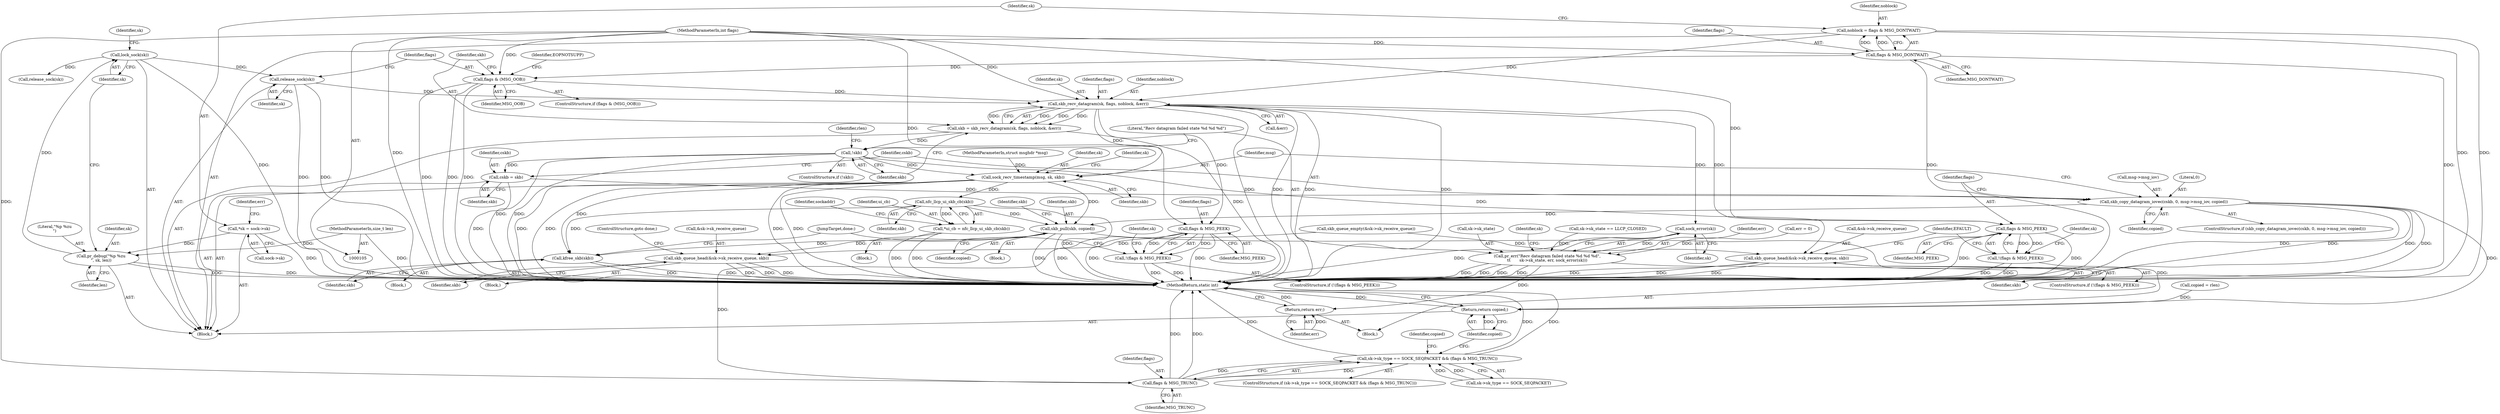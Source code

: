 digraph "0_linux_f3d3342602f8bcbf37d7c46641cb9bca7618eb1c_24@API" {
"1000166" [label="(Call,skb_recv_datagram(sk, flags, noblock, &err))"];
"1000155" [label="(Call,release_sock(sk))"];
"1000136" [label="(Call,lock_sock(sk))"];
"1000132" [label="(Call,pr_debug(\"%p %zu\n\", sk, len))"];
"1000119" [label="(Call,*sk = sock->sk)"];
"1000109" [label="(MethodParameterIn,size_t len)"];
"1000158" [label="(Call,flags & (MSG_OOB))"];
"1000115" [label="(Call,flags & MSG_DONTWAIT)"];
"1000110" [label="(MethodParameterIn,int flags)"];
"1000113" [label="(Call,noblock = flags & MSG_DONTWAIT)"];
"1000164" [label="(Call,skb = skb_recv_datagram(sk, flags, noblock, &err))"];
"1000173" [label="(Call,!skb)"];
"1000199" [label="(Call,cskb = skb)"];
"1000203" [label="(Call,skb_copy_datagram_iovec(cskb, 0, msg->msg_iov, copied))"];
"1000322" [label="(Call,skb_pull(skb, copied))"];
"1000330" [label="(Call,skb_queue_head(&sk->sk_receive_queue, skb))"];
"1000337" [label="(Call,kfree_skb(skb))"];
"1000353" [label="(Return,return copied;)"];
"1000216" [label="(Call,skb_queue_head(&sk->sk_receive_queue, skb))"];
"1000225" [label="(Call,sock_recv_timestamp(msg, sk, skb))"];
"1000243" [label="(Call,nfc_llcp_ui_skb_cb(skb))"];
"1000241" [label="(Call,*ui_cb = nfc_llcp_ui_skb_cb(skb))"];
"1000182" [label="(Call,sock_error(sk))"];
"1000176" [label="(Call,pr_err(\"Recv datagram failed state %d %d %d\",\n\t\t       sk->sk_state, err, sock_error(sk)))"];
"1000192" [label="(Return,return err;)"];
"1000213" [label="(Call,flags & MSG_PEEK)"];
"1000212" [label="(Call,!(flags & MSG_PEEK))"];
"1000299" [label="(Call,flags & MSG_PEEK)"];
"1000298" [label="(Call,!(flags & MSG_PEEK))"];
"1000347" [label="(Call,flags & MSG_TRUNC)"];
"1000341" [label="(Call,sk->sk_type == SOCK_SEQPACKET && (flags & MSG_TRUNC))"];
"1000166" [label="(Call,skb_recv_datagram(sk, flags, noblock, &err))"];
"1000219" [label="(Identifier,sk)"];
"1000121" [label="(Call,sock->sk)"];
"1000321" [label="(Block,)"];
"1000203" [label="(Call,skb_copy_datagram_iovec(cskb, 0, msg->msg_iov, copied))"];
"1000221" [label="(Identifier,skb)"];
"1000242" [label="(Identifier,ui_cb)"];
"1000130" [label="(Identifier,err)"];
"1000168" [label="(Identifier,flags)"];
"1000214" [label="(Identifier,flags)"];
"1000217" [label="(Call,&sk->sk_receive_queue)"];
"1000113" [label="(Call,noblock = flags & MSG_DONTWAIT)"];
"1000192" [label="(Return,return err;)"];
"1000115" [label="(Call,flags & MSG_DONTWAIT)"];
"1000135" [label="(Identifier,len)"];
"1000169" [label="(Identifier,noblock)"];
"1000170" [label="(Call,&err)"];
"1000331" [label="(Call,&sk->sk_receive_queue)"];
"1000351" [label="(Identifier,copied)"];
"1000209" [label="(Identifier,copied)"];
"1000323" [label="(Identifier,skb)"];
"1000195" [label="(Identifier,rlen)"];
"1000165" [label="(Identifier,skb)"];
"1000132" [label="(Call,pr_debug(\"%p %zu\n\", sk, len))"];
"1000167" [label="(Identifier,sk)"];
"1000178" [label="(Call,sk->sk_state)"];
"1000164" [label="(Call,skb = skb_recv_datagram(sk, flags, noblock, &err))"];
"1000353" [label="(Return,return copied;)"];
"1000307" [label="(Identifier,sk)"];
"1000134" [label="(Identifier,sk)"];
"1000226" [label="(Identifier,msg)"];
"1000187" [label="(Identifier,sk)"];
"1000177" [label="(Literal,\"Recv datagram failed state %d %d %d\")"];
"1000212" [label="(Call,!(flags & MSG_PEEK))"];
"1000322" [label="(Call,skb_pull(skb, copied))"];
"1000244" [label="(Identifier,skb)"];
"1000111" [label="(Block,)"];
"1000330" [label="(Call,skb_queue_head(&sk->sk_receive_queue, skb))"];
"1000140" [label="(Call,sk->sk_state == LLCP_CLOSED)"];
"1000155" [label="(Call,release_sock(sk))"];
"1000172" [label="(ControlStructure,if (!skb))"];
"1000158" [label="(Call,flags & (MSG_OOB))"];
"1000241" [label="(Call,*ui_cb = nfc_llcp_ui_skb_cb(skb))"];
"1000349" [label="(Identifier,MSG_TRUNC)"];
"1000182" [label="(Call,sock_error(sk))"];
"1000348" [label="(Identifier,flags)"];
"1000183" [label="(Identifier,sk)"];
"1000200" [label="(Identifier,cskb)"];
"1000114" [label="(Identifier,noblock)"];
"1000336" [label="(ControlStructure,goto done;)"];
"1000205" [label="(Literal,0)"];
"1000136" [label="(Call,lock_sock(sk))"];
"1000120" [label="(Identifier,sk)"];
"1000224" [label="(Identifier,EFAULT)"];
"1000157" [label="(ControlStructure,if (flags & (MSG_OOB)))"];
"1000116" [label="(Identifier,flags)"];
"1000340" [label="(ControlStructure,if (sk->sk_type == SOCK_SEQPACKET && (flags & MSG_TRUNC)))"];
"1000302" [label="(Block,)"];
"1000297" [label="(ControlStructure,if (!(flags & MSG_PEEK)))"];
"1000156" [label="(Identifier,sk)"];
"1000327" [label="(Identifier,skb)"];
"1000300" [label="(Identifier,flags)"];
"1000110" [label="(MethodParameterIn,int flags)"];
"1000206" [label="(Call,msg->msg_iov)"];
"1000239" [label="(Block,)"];
"1000354" [label="(Identifier,copied)"];
"1000142" [label="(Identifier,sk)"];
"1000299" [label="(Call,flags & MSG_PEEK)"];
"1000335" [label="(Identifier,skb)"];
"1000137" [label="(Identifier,sk)"];
"1000181" [label="(Identifier,err)"];
"1000329" [label="(Block,)"];
"1000324" [label="(Identifier,copied)"];
"1000301" [label="(Identifier,MSG_PEEK)"];
"1000151" [label="(Call,release_sock(sk))"];
"1000228" [label="(Identifier,skb)"];
"1000108" [label="(MethodParameterIn,struct msghdr *msg)"];
"1000227" [label="(Identifier,sk)"];
"1000342" [label="(Call,sk->sk_type == SOCK_SEQPACKET)"];
"1000160" [label="(Identifier,MSG_OOB)"];
"1000201" [label="(Identifier,skb)"];
"1000243" [label="(Call,nfc_llcp_ui_skb_cb(skb))"];
"1000341" [label="(Call,sk->sk_type == SOCK_SEQPACKET && (flags & MSG_TRUNC))"];
"1000119" [label="(Call,*sk = sock->sk)"];
"1000199" [label="(Call,cskb = skb)"];
"1000338" [label="(Identifier,skb)"];
"1000204" [label="(Identifier,cskb)"];
"1000176" [label="(Call,pr_err(\"Recv datagram failed state %d %d %d\",\n\t\t       sk->sk_state, err, sock_error(sk)))"];
"1000174" [label="(Identifier,skb)"];
"1000215" [label="(Identifier,MSG_PEEK)"];
"1000225" [label="(Call,sock_recv_timestamp(msg, sk, skb))"];
"1000109" [label="(MethodParameterIn,size_t len)"];
"1000355" [label="(MethodReturn,static int)"];
"1000129" [label="(Call,err = 0)"];
"1000193" [label="(Identifier,err)"];
"1000145" [label="(Call,skb_queue_empty(&sk->sk_receive_queue))"];
"1000117" [label="(Identifier,MSG_DONTWAIT)"];
"1000211" [label="(ControlStructure,if (!(flags & MSG_PEEK)))"];
"1000175" [label="(Block,)"];
"1000347" [label="(Call,flags & MSG_TRUNC)"];
"1000202" [label="(ControlStructure,if (skb_copy_datagram_iovec(cskb, 0, msg->msg_iov, copied)))"];
"1000233" [label="(Identifier,sk)"];
"1000163" [label="(Identifier,EOPNOTSUPP)"];
"1000173" [label="(Call,!skb)"];
"1000213" [label="(Call,flags & MSG_PEEK)"];
"1000216" [label="(Call,skb_queue_head(&sk->sk_receive_queue, skb))"];
"1000159" [label="(Identifier,flags)"];
"1000350" [label="(Call,copied = rlen)"];
"1000133" [label="(Literal,\"%p %zu\n\")"];
"1000298" [label="(Call,!(flags & MSG_PEEK))"];
"1000247" [label="(Identifier,sockaddr)"];
"1000339" [label="(JumpTarget,done:)"];
"1000337" [label="(Call,kfree_skb(skb))"];
"1000166" -> "1000164"  [label="AST: "];
"1000166" -> "1000170"  [label="CFG: "];
"1000167" -> "1000166"  [label="AST: "];
"1000168" -> "1000166"  [label="AST: "];
"1000169" -> "1000166"  [label="AST: "];
"1000170" -> "1000166"  [label="AST: "];
"1000164" -> "1000166"  [label="CFG: "];
"1000166" -> "1000355"  [label="DDG: "];
"1000166" -> "1000355"  [label="DDG: "];
"1000166" -> "1000355"  [label="DDG: "];
"1000166" -> "1000355"  [label="DDG: "];
"1000166" -> "1000164"  [label="DDG: "];
"1000166" -> "1000164"  [label="DDG: "];
"1000166" -> "1000164"  [label="DDG: "];
"1000166" -> "1000164"  [label="DDG: "];
"1000155" -> "1000166"  [label="DDG: "];
"1000158" -> "1000166"  [label="DDG: "];
"1000110" -> "1000166"  [label="DDG: "];
"1000113" -> "1000166"  [label="DDG: "];
"1000166" -> "1000182"  [label="DDG: "];
"1000166" -> "1000213"  [label="DDG: "];
"1000166" -> "1000225"  [label="DDG: "];
"1000166" -> "1000299"  [label="DDG: "];
"1000155" -> "1000111"  [label="AST: "];
"1000155" -> "1000156"  [label="CFG: "];
"1000156" -> "1000155"  [label="AST: "];
"1000159" -> "1000155"  [label="CFG: "];
"1000155" -> "1000355"  [label="DDG: "];
"1000155" -> "1000355"  [label="DDG: "];
"1000136" -> "1000155"  [label="DDG: "];
"1000136" -> "1000111"  [label="AST: "];
"1000136" -> "1000137"  [label="CFG: "];
"1000137" -> "1000136"  [label="AST: "];
"1000142" -> "1000136"  [label="CFG: "];
"1000136" -> "1000355"  [label="DDG: "];
"1000132" -> "1000136"  [label="DDG: "];
"1000136" -> "1000151"  [label="DDG: "];
"1000132" -> "1000111"  [label="AST: "];
"1000132" -> "1000135"  [label="CFG: "];
"1000133" -> "1000132"  [label="AST: "];
"1000134" -> "1000132"  [label="AST: "];
"1000135" -> "1000132"  [label="AST: "];
"1000137" -> "1000132"  [label="CFG: "];
"1000132" -> "1000355"  [label="DDG: "];
"1000132" -> "1000355"  [label="DDG: "];
"1000119" -> "1000132"  [label="DDG: "];
"1000109" -> "1000132"  [label="DDG: "];
"1000119" -> "1000111"  [label="AST: "];
"1000119" -> "1000121"  [label="CFG: "];
"1000120" -> "1000119"  [label="AST: "];
"1000121" -> "1000119"  [label="AST: "];
"1000130" -> "1000119"  [label="CFG: "];
"1000119" -> "1000355"  [label="DDG: "];
"1000109" -> "1000105"  [label="AST: "];
"1000109" -> "1000355"  [label="DDG: "];
"1000158" -> "1000157"  [label="AST: "];
"1000158" -> "1000160"  [label="CFG: "];
"1000159" -> "1000158"  [label="AST: "];
"1000160" -> "1000158"  [label="AST: "];
"1000163" -> "1000158"  [label="CFG: "];
"1000165" -> "1000158"  [label="CFG: "];
"1000158" -> "1000355"  [label="DDG: "];
"1000158" -> "1000355"  [label="DDG: "];
"1000158" -> "1000355"  [label="DDG: "];
"1000115" -> "1000158"  [label="DDG: "];
"1000110" -> "1000158"  [label="DDG: "];
"1000115" -> "1000113"  [label="AST: "];
"1000115" -> "1000117"  [label="CFG: "];
"1000116" -> "1000115"  [label="AST: "];
"1000117" -> "1000115"  [label="AST: "];
"1000113" -> "1000115"  [label="CFG: "];
"1000115" -> "1000355"  [label="DDG: "];
"1000115" -> "1000355"  [label="DDG: "];
"1000115" -> "1000113"  [label="DDG: "];
"1000115" -> "1000113"  [label="DDG: "];
"1000110" -> "1000115"  [label="DDG: "];
"1000110" -> "1000105"  [label="AST: "];
"1000110" -> "1000355"  [label="DDG: "];
"1000110" -> "1000213"  [label="DDG: "];
"1000110" -> "1000299"  [label="DDG: "];
"1000110" -> "1000347"  [label="DDG: "];
"1000113" -> "1000111"  [label="AST: "];
"1000114" -> "1000113"  [label="AST: "];
"1000120" -> "1000113"  [label="CFG: "];
"1000113" -> "1000355"  [label="DDG: "];
"1000113" -> "1000355"  [label="DDG: "];
"1000164" -> "1000111"  [label="AST: "];
"1000165" -> "1000164"  [label="AST: "];
"1000174" -> "1000164"  [label="CFG: "];
"1000164" -> "1000355"  [label="DDG: "];
"1000164" -> "1000173"  [label="DDG: "];
"1000173" -> "1000172"  [label="AST: "];
"1000173" -> "1000174"  [label="CFG: "];
"1000174" -> "1000173"  [label="AST: "];
"1000177" -> "1000173"  [label="CFG: "];
"1000195" -> "1000173"  [label="CFG: "];
"1000173" -> "1000355"  [label="DDG: "];
"1000173" -> "1000355"  [label="DDG: "];
"1000173" -> "1000199"  [label="DDG: "];
"1000173" -> "1000216"  [label="DDG: "];
"1000173" -> "1000225"  [label="DDG: "];
"1000199" -> "1000111"  [label="AST: "];
"1000199" -> "1000201"  [label="CFG: "];
"1000200" -> "1000199"  [label="AST: "];
"1000201" -> "1000199"  [label="AST: "];
"1000204" -> "1000199"  [label="CFG: "];
"1000199" -> "1000355"  [label="DDG: "];
"1000199" -> "1000203"  [label="DDG: "];
"1000203" -> "1000202"  [label="AST: "];
"1000203" -> "1000209"  [label="CFG: "];
"1000204" -> "1000203"  [label="AST: "];
"1000205" -> "1000203"  [label="AST: "];
"1000206" -> "1000203"  [label="AST: "];
"1000209" -> "1000203"  [label="AST: "];
"1000214" -> "1000203"  [label="CFG: "];
"1000226" -> "1000203"  [label="CFG: "];
"1000203" -> "1000355"  [label="DDG: "];
"1000203" -> "1000355"  [label="DDG: "];
"1000203" -> "1000355"  [label="DDG: "];
"1000203" -> "1000355"  [label="DDG: "];
"1000203" -> "1000322"  [label="DDG: "];
"1000203" -> "1000353"  [label="DDG: "];
"1000322" -> "1000321"  [label="AST: "];
"1000322" -> "1000324"  [label="CFG: "];
"1000323" -> "1000322"  [label="AST: "];
"1000324" -> "1000322"  [label="AST: "];
"1000327" -> "1000322"  [label="CFG: "];
"1000322" -> "1000355"  [label="DDG: "];
"1000322" -> "1000355"  [label="DDG: "];
"1000225" -> "1000322"  [label="DDG: "];
"1000243" -> "1000322"  [label="DDG: "];
"1000322" -> "1000330"  [label="DDG: "];
"1000322" -> "1000337"  [label="DDG: "];
"1000322" -> "1000353"  [label="DDG: "];
"1000330" -> "1000329"  [label="AST: "];
"1000330" -> "1000335"  [label="CFG: "];
"1000331" -> "1000330"  [label="AST: "];
"1000335" -> "1000330"  [label="AST: "];
"1000336" -> "1000330"  [label="CFG: "];
"1000330" -> "1000355"  [label="DDG: "];
"1000330" -> "1000355"  [label="DDG: "];
"1000330" -> "1000355"  [label="DDG: "];
"1000145" -> "1000330"  [label="DDG: "];
"1000337" -> "1000302"  [label="AST: "];
"1000337" -> "1000338"  [label="CFG: "];
"1000338" -> "1000337"  [label="AST: "];
"1000339" -> "1000337"  [label="CFG: "];
"1000337" -> "1000355"  [label="DDG: "];
"1000337" -> "1000355"  [label="DDG: "];
"1000225" -> "1000337"  [label="DDG: "];
"1000243" -> "1000337"  [label="DDG: "];
"1000353" -> "1000111"  [label="AST: "];
"1000353" -> "1000354"  [label="CFG: "];
"1000354" -> "1000353"  [label="AST: "];
"1000355" -> "1000353"  [label="CFG: "];
"1000353" -> "1000355"  [label="DDG: "];
"1000354" -> "1000353"  [label="DDG: "];
"1000350" -> "1000353"  [label="DDG: "];
"1000216" -> "1000211"  [label="AST: "];
"1000216" -> "1000221"  [label="CFG: "];
"1000217" -> "1000216"  [label="AST: "];
"1000221" -> "1000216"  [label="AST: "];
"1000224" -> "1000216"  [label="CFG: "];
"1000216" -> "1000355"  [label="DDG: "];
"1000216" -> "1000355"  [label="DDG: "];
"1000216" -> "1000355"  [label="DDG: "];
"1000145" -> "1000216"  [label="DDG: "];
"1000225" -> "1000111"  [label="AST: "];
"1000225" -> "1000228"  [label="CFG: "];
"1000226" -> "1000225"  [label="AST: "];
"1000227" -> "1000225"  [label="AST: "];
"1000228" -> "1000225"  [label="AST: "];
"1000233" -> "1000225"  [label="CFG: "];
"1000225" -> "1000355"  [label="DDG: "];
"1000225" -> "1000355"  [label="DDG: "];
"1000225" -> "1000355"  [label="DDG: "];
"1000225" -> "1000355"  [label="DDG: "];
"1000108" -> "1000225"  [label="DDG: "];
"1000225" -> "1000243"  [label="DDG: "];
"1000243" -> "1000241"  [label="AST: "];
"1000243" -> "1000244"  [label="CFG: "];
"1000244" -> "1000243"  [label="AST: "];
"1000241" -> "1000243"  [label="CFG: "];
"1000243" -> "1000355"  [label="DDG: "];
"1000243" -> "1000241"  [label="DDG: "];
"1000241" -> "1000239"  [label="AST: "];
"1000242" -> "1000241"  [label="AST: "];
"1000247" -> "1000241"  [label="CFG: "];
"1000241" -> "1000355"  [label="DDG: "];
"1000241" -> "1000355"  [label="DDG: "];
"1000182" -> "1000176"  [label="AST: "];
"1000182" -> "1000183"  [label="CFG: "];
"1000183" -> "1000182"  [label="AST: "];
"1000176" -> "1000182"  [label="CFG: "];
"1000182" -> "1000355"  [label="DDG: "];
"1000182" -> "1000176"  [label="DDG: "];
"1000176" -> "1000175"  [label="AST: "];
"1000177" -> "1000176"  [label="AST: "];
"1000178" -> "1000176"  [label="AST: "];
"1000181" -> "1000176"  [label="AST: "];
"1000187" -> "1000176"  [label="CFG: "];
"1000176" -> "1000355"  [label="DDG: "];
"1000176" -> "1000355"  [label="DDG: "];
"1000176" -> "1000355"  [label="DDG: "];
"1000176" -> "1000355"  [label="DDG: "];
"1000140" -> "1000176"  [label="DDG: "];
"1000129" -> "1000176"  [label="DDG: "];
"1000176" -> "1000192"  [label="DDG: "];
"1000192" -> "1000175"  [label="AST: "];
"1000192" -> "1000193"  [label="CFG: "];
"1000193" -> "1000192"  [label="AST: "];
"1000355" -> "1000192"  [label="CFG: "];
"1000192" -> "1000355"  [label="DDG: "];
"1000193" -> "1000192"  [label="DDG: "];
"1000213" -> "1000212"  [label="AST: "];
"1000213" -> "1000215"  [label="CFG: "];
"1000214" -> "1000213"  [label="AST: "];
"1000215" -> "1000213"  [label="AST: "];
"1000212" -> "1000213"  [label="CFG: "];
"1000213" -> "1000355"  [label="DDG: "];
"1000213" -> "1000355"  [label="DDG: "];
"1000213" -> "1000212"  [label="DDG: "];
"1000213" -> "1000212"  [label="DDG: "];
"1000212" -> "1000211"  [label="AST: "];
"1000219" -> "1000212"  [label="CFG: "];
"1000224" -> "1000212"  [label="CFG: "];
"1000212" -> "1000355"  [label="DDG: "];
"1000212" -> "1000355"  [label="DDG: "];
"1000299" -> "1000298"  [label="AST: "];
"1000299" -> "1000301"  [label="CFG: "];
"1000300" -> "1000299"  [label="AST: "];
"1000301" -> "1000299"  [label="AST: "];
"1000298" -> "1000299"  [label="CFG: "];
"1000299" -> "1000355"  [label="DDG: "];
"1000299" -> "1000355"  [label="DDG: "];
"1000299" -> "1000298"  [label="DDG: "];
"1000299" -> "1000298"  [label="DDG: "];
"1000299" -> "1000347"  [label="DDG: "];
"1000298" -> "1000297"  [label="AST: "];
"1000307" -> "1000298"  [label="CFG: "];
"1000339" -> "1000298"  [label="CFG: "];
"1000298" -> "1000355"  [label="DDG: "];
"1000298" -> "1000355"  [label="DDG: "];
"1000347" -> "1000341"  [label="AST: "];
"1000347" -> "1000349"  [label="CFG: "];
"1000348" -> "1000347"  [label="AST: "];
"1000349" -> "1000347"  [label="AST: "];
"1000341" -> "1000347"  [label="CFG: "];
"1000347" -> "1000355"  [label="DDG: "];
"1000347" -> "1000355"  [label="DDG: "];
"1000347" -> "1000341"  [label="DDG: "];
"1000347" -> "1000341"  [label="DDG: "];
"1000341" -> "1000340"  [label="AST: "];
"1000341" -> "1000342"  [label="CFG: "];
"1000342" -> "1000341"  [label="AST: "];
"1000351" -> "1000341"  [label="CFG: "];
"1000354" -> "1000341"  [label="CFG: "];
"1000341" -> "1000355"  [label="DDG: "];
"1000341" -> "1000355"  [label="DDG: "];
"1000341" -> "1000355"  [label="DDG: "];
"1000342" -> "1000341"  [label="DDG: "];
"1000342" -> "1000341"  [label="DDG: "];
}
